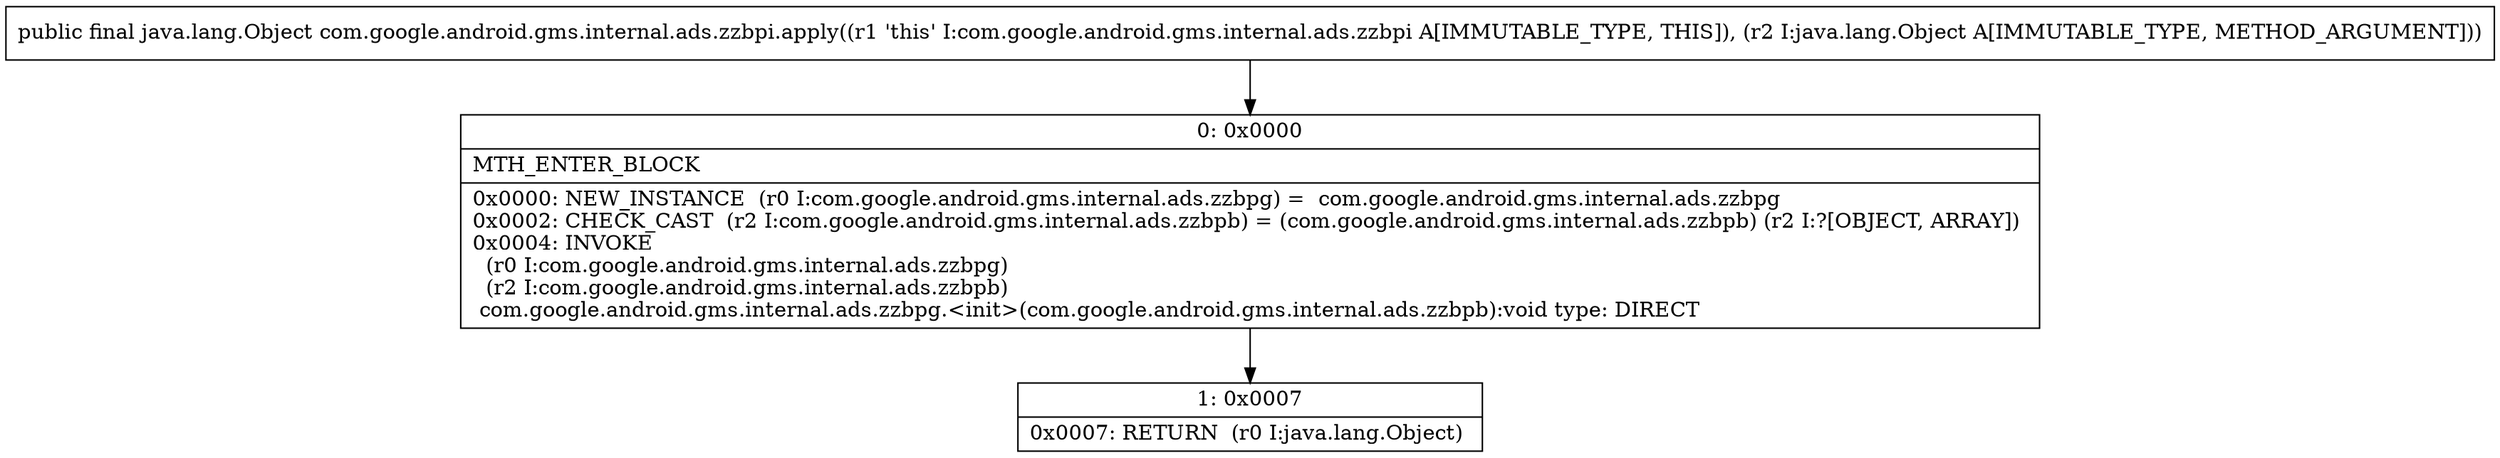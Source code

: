 digraph "CFG forcom.google.android.gms.internal.ads.zzbpi.apply(Ljava\/lang\/Object;)Ljava\/lang\/Object;" {
Node_0 [shape=record,label="{0\:\ 0x0000|MTH_ENTER_BLOCK\l|0x0000: NEW_INSTANCE  (r0 I:com.google.android.gms.internal.ads.zzbpg) =  com.google.android.gms.internal.ads.zzbpg \l0x0002: CHECK_CAST  (r2 I:com.google.android.gms.internal.ads.zzbpb) = (com.google.android.gms.internal.ads.zzbpb) (r2 I:?[OBJECT, ARRAY]) \l0x0004: INVOKE  \l  (r0 I:com.google.android.gms.internal.ads.zzbpg)\l  (r2 I:com.google.android.gms.internal.ads.zzbpb)\l com.google.android.gms.internal.ads.zzbpg.\<init\>(com.google.android.gms.internal.ads.zzbpb):void type: DIRECT \l}"];
Node_1 [shape=record,label="{1\:\ 0x0007|0x0007: RETURN  (r0 I:java.lang.Object) \l}"];
MethodNode[shape=record,label="{public final java.lang.Object com.google.android.gms.internal.ads.zzbpi.apply((r1 'this' I:com.google.android.gms.internal.ads.zzbpi A[IMMUTABLE_TYPE, THIS]), (r2 I:java.lang.Object A[IMMUTABLE_TYPE, METHOD_ARGUMENT])) }"];
MethodNode -> Node_0;
Node_0 -> Node_1;
}

